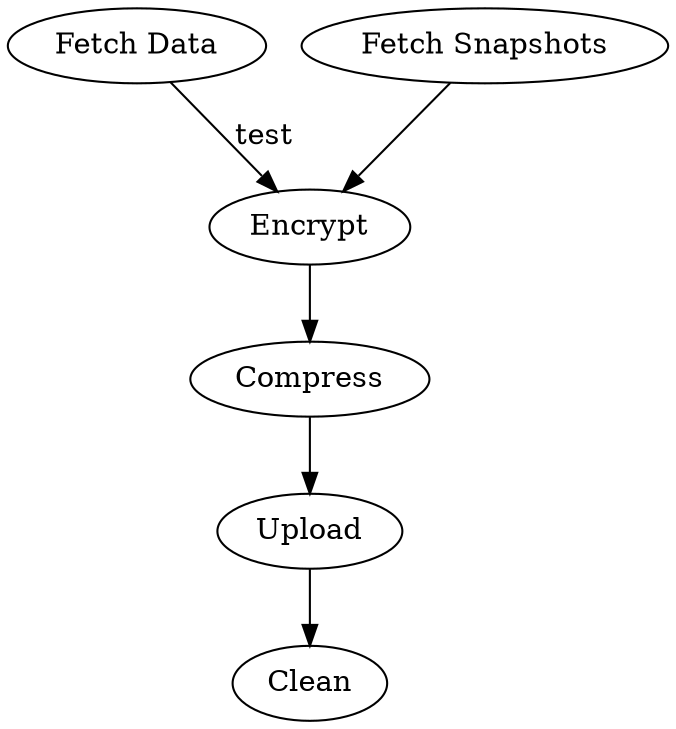 digraph graphname {

   // Steps
   fetch_data      [label="Fetch Data"      pre=""                           post="fetch_data"]
   fetch_snapshots [label="Fetch Snapshots" pre=""                           post="fetch_snapshots"]
   encrypt         [label="Encrypt"         pre="fetch_data,fetch_snapshots" post="encrypt"]
   compress        [label="Compress"        pre="encrypt"                    post="compress"]
   upload          [label="Upload"          pre="compress"                   post="upload"]
   clean           [label="Clean"           pre="upload"                     post="clean"]

   // Edges
   fetch_data -> encrypt [label="test"]
   fetch_snapshots -> encrypt
   encrypt -> compress
   compress -> upload
   upload -> clean

 }
